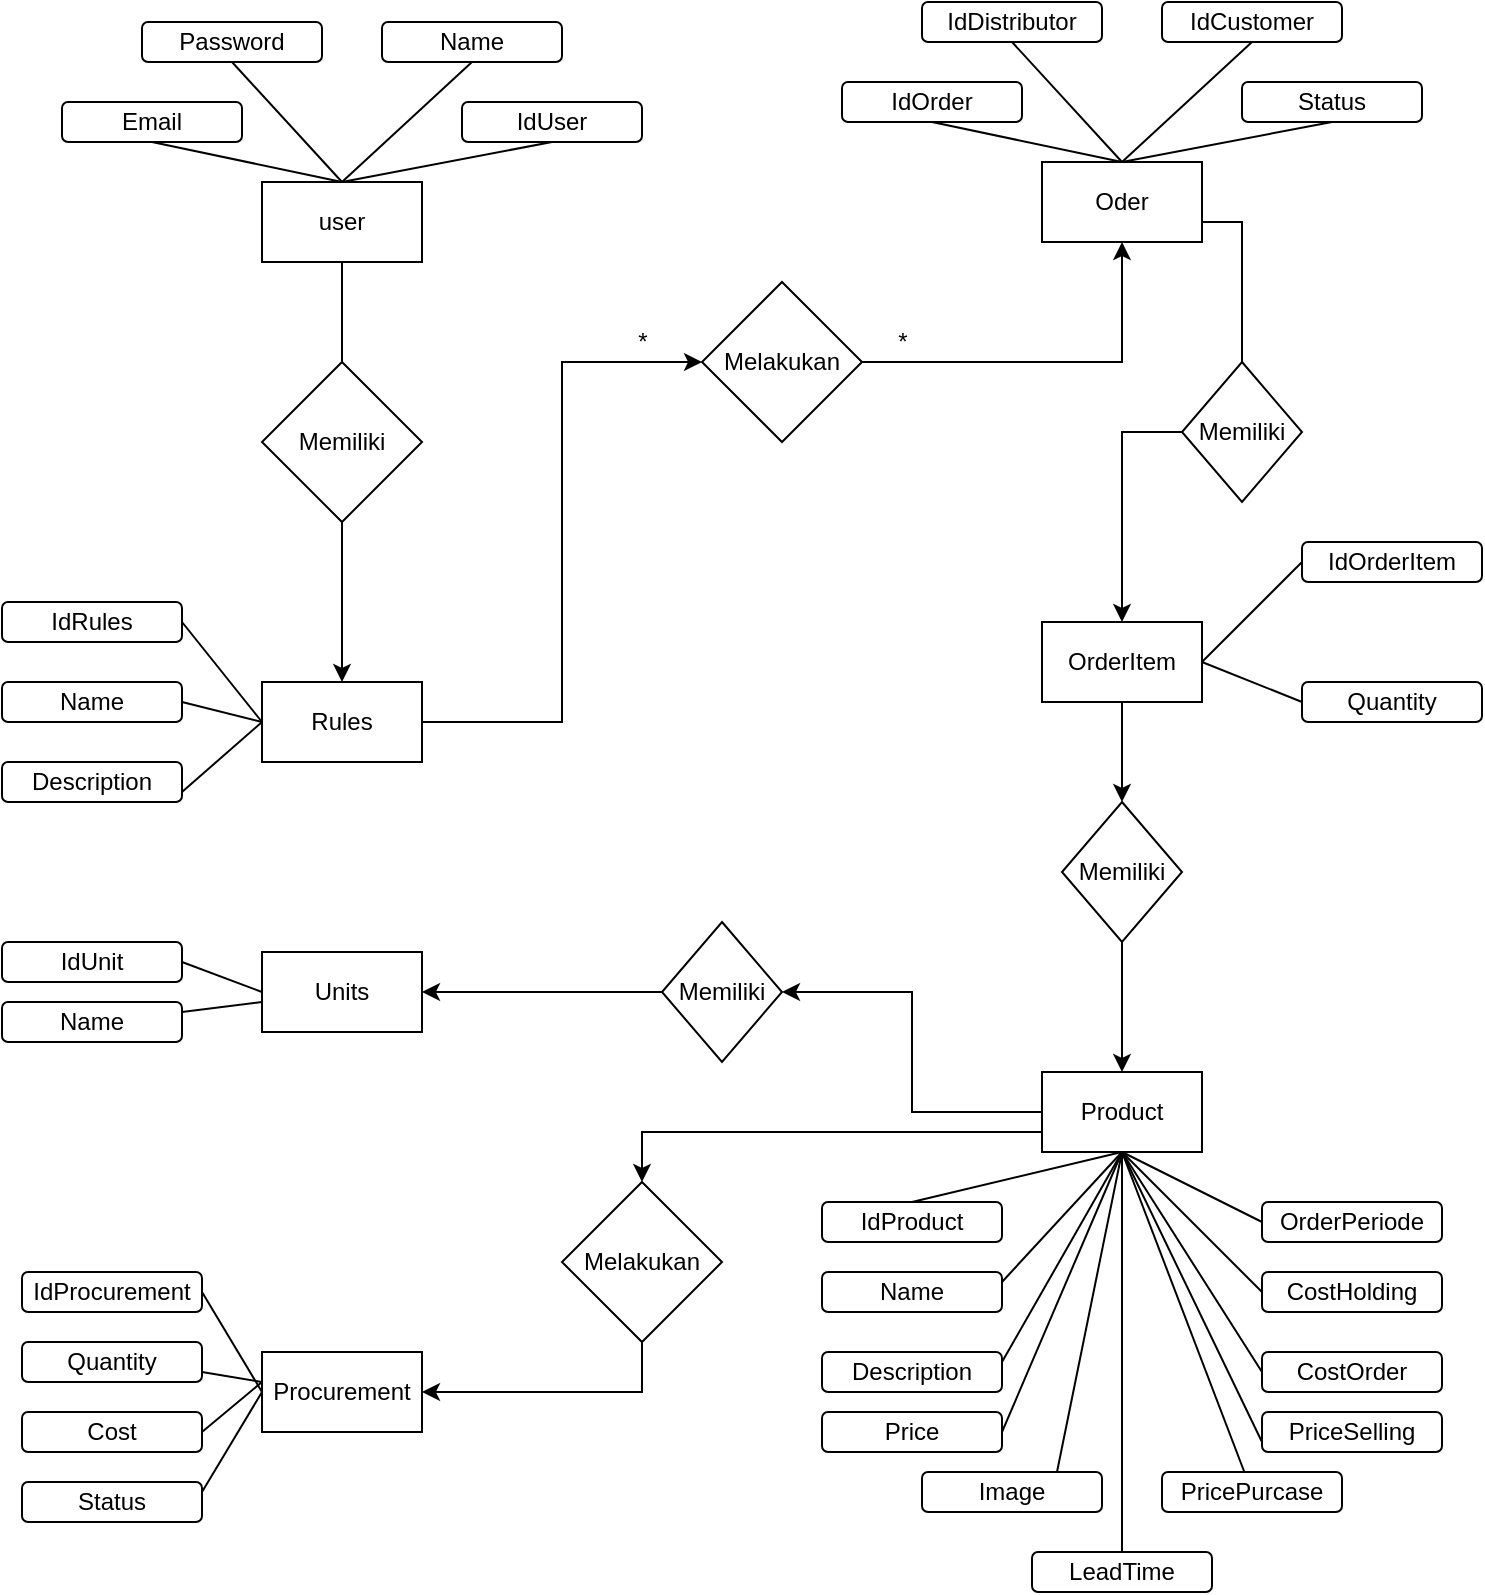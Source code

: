 <mxfile version="13.7.7" type="github" pages="2"><diagram id="C5RBs43oDa-KdzZeNtuy" name="Page-1"><mxGraphModel dx="907" dy="536" grid="1" gridSize="10" guides="1" tooltips="1" connect="1" arrows="1" fold="1" page="1" pageScale="1" pageWidth="827" pageHeight="1169" math="0" shadow="0"><root><mxCell id="WIyWlLk6GJQsqaUBKTNV-0"/><mxCell id="WIyWlLk6GJQsqaUBKTNV-1" parent="WIyWlLk6GJQsqaUBKTNV-0"/><mxCell id="9dORuGkH7Z6RndJuMhMv-17" style="edgeStyle=orthogonalEdgeStyle;rounded=0;orthogonalLoop=1;jettySize=auto;html=1;exitX=0.5;exitY=1;exitDx=0;exitDy=0;" edge="1" parent="WIyWlLk6GJQsqaUBKTNV-1" source="j2rUw4tnWbjoM54FAwB5-1" target="9dORuGkH7Z6RndJuMhMv-0"><mxGeometry relative="1" as="geometry"/></mxCell><mxCell id="j2rUw4tnWbjoM54FAwB5-1" value="&lt;div&gt;user&lt;/div&gt;" style="rounded=0;whiteSpace=wrap;html=1;" vertex="1" parent="WIyWlLk6GJQsqaUBKTNV-1"><mxGeometry x="140" y="140" width="80" height="40" as="geometry"/></mxCell><mxCell id="j2rUw4tnWbjoM54FAwB5-2" value="Email" style="rounded=1;whiteSpace=wrap;html=1;" vertex="1" parent="WIyWlLk6GJQsqaUBKTNV-1"><mxGeometry x="40" y="100" width="90" height="20" as="geometry"/></mxCell><mxCell id="j2rUw4tnWbjoM54FAwB5-4" value="IdUser" style="rounded=1;whiteSpace=wrap;html=1;" vertex="1" parent="WIyWlLk6GJQsqaUBKTNV-1"><mxGeometry x="240" y="100" width="90" height="20" as="geometry"/></mxCell><mxCell id="j2rUw4tnWbjoM54FAwB5-5" value="Name" style="rounded=1;whiteSpace=wrap;html=1;" vertex="1" parent="WIyWlLk6GJQsqaUBKTNV-1"><mxGeometry x="200" y="60" width="90" height="20" as="geometry"/></mxCell><mxCell id="j2rUw4tnWbjoM54FAwB5-6" value="Password" style="rounded=1;whiteSpace=wrap;html=1;" vertex="1" parent="WIyWlLk6GJQsqaUBKTNV-1"><mxGeometry x="80" y="60" width="90" height="20" as="geometry"/></mxCell><mxCell id="j2rUw4tnWbjoM54FAwB5-8" value="" style="endArrow=none;html=1;entryX=0.5;entryY=0;entryDx=0;entryDy=0;exitX=0.5;exitY=1;exitDx=0;exitDy=0;" edge="1" parent="WIyWlLk6GJQsqaUBKTNV-1" source="j2rUw4tnWbjoM54FAwB5-2" target="j2rUw4tnWbjoM54FAwB5-1"><mxGeometry width="50" height="50" relative="1" as="geometry"><mxPoint x="310" y="230" as="sourcePoint"/><mxPoint x="360" y="180" as="targetPoint"/></mxGeometry></mxCell><mxCell id="j2rUw4tnWbjoM54FAwB5-9" value="" style="endArrow=none;html=1;exitX=0.5;exitY=0;exitDx=0;exitDy=0;entryX=0.5;entryY=1;entryDx=0;entryDy=0;" edge="1" parent="WIyWlLk6GJQsqaUBKTNV-1" source="j2rUw4tnWbjoM54FAwB5-1" target="j2rUw4tnWbjoM54FAwB5-5"><mxGeometry width="50" height="50" relative="1" as="geometry"><mxPoint x="310" y="230" as="sourcePoint"/><mxPoint x="360" y="180" as="targetPoint"/></mxGeometry></mxCell><mxCell id="j2rUw4tnWbjoM54FAwB5-10" value="" style="endArrow=none;html=1;entryX=0.5;entryY=0;entryDx=0;entryDy=0;exitX=0.5;exitY=1;exitDx=0;exitDy=0;" edge="1" parent="WIyWlLk6GJQsqaUBKTNV-1" source="j2rUw4tnWbjoM54FAwB5-6" target="j2rUw4tnWbjoM54FAwB5-1"><mxGeometry width="50" height="50" relative="1" as="geometry"><mxPoint x="310" y="230" as="sourcePoint"/><mxPoint x="270" y="160" as="targetPoint"/></mxGeometry></mxCell><mxCell id="j2rUw4tnWbjoM54FAwB5-11" value="" style="endArrow=none;html=1;exitX=0.5;exitY=0;exitDx=0;exitDy=0;entryX=0.5;entryY=1;entryDx=0;entryDy=0;" edge="1" parent="WIyWlLk6GJQsqaUBKTNV-1" source="j2rUw4tnWbjoM54FAwB5-1" target="j2rUw4tnWbjoM54FAwB5-4"><mxGeometry width="50" height="50" relative="1" as="geometry"><mxPoint x="310" y="230" as="sourcePoint"/><mxPoint x="360" y="180" as="targetPoint"/></mxGeometry></mxCell><mxCell id="9dORuGkH7Z6RndJuMhMv-26" style="edgeStyle=orthogonalEdgeStyle;rounded=0;orthogonalLoop=1;jettySize=auto;html=1;exitX=1;exitY=0.75;exitDx=0;exitDy=0;entryX=0.5;entryY=0;entryDx=0;entryDy=0;" edge="1" parent="WIyWlLk6GJQsqaUBKTNV-1" source="j2rUw4tnWbjoM54FAwB5-12" target="9dORuGkH7Z6RndJuMhMv-19"><mxGeometry relative="1" as="geometry"/></mxCell><mxCell id="j2rUw4tnWbjoM54FAwB5-12" value="Oder" style="rounded=0;whiteSpace=wrap;html=1;" vertex="1" parent="WIyWlLk6GJQsqaUBKTNV-1"><mxGeometry x="530" y="130" width="80" height="40" as="geometry"/></mxCell><mxCell id="j2rUw4tnWbjoM54FAwB5-13" value="IdOrder" style="rounded=1;whiteSpace=wrap;html=1;" vertex="1" parent="WIyWlLk6GJQsqaUBKTNV-1"><mxGeometry x="430" y="90" width="90" height="20" as="geometry"/></mxCell><mxCell id="j2rUw4tnWbjoM54FAwB5-14" value="Status" style="rounded=1;whiteSpace=wrap;html=1;" vertex="1" parent="WIyWlLk6GJQsqaUBKTNV-1"><mxGeometry x="630" y="90" width="90" height="20" as="geometry"/></mxCell><mxCell id="j2rUw4tnWbjoM54FAwB5-15" value="IdCustomer" style="rounded=1;whiteSpace=wrap;html=1;" vertex="1" parent="WIyWlLk6GJQsqaUBKTNV-1"><mxGeometry x="590" y="50" width="90" height="20" as="geometry"/></mxCell><mxCell id="j2rUw4tnWbjoM54FAwB5-16" value="IdDistributor" style="rounded=1;whiteSpace=wrap;html=1;" vertex="1" parent="WIyWlLk6GJQsqaUBKTNV-1"><mxGeometry x="470" y="50" width="90" height="20" as="geometry"/></mxCell><mxCell id="j2rUw4tnWbjoM54FAwB5-17" value="" style="endArrow=none;html=1;entryX=0.5;entryY=0;entryDx=0;entryDy=0;exitX=0.5;exitY=1;exitDx=0;exitDy=0;" edge="1" parent="WIyWlLk6GJQsqaUBKTNV-1" source="j2rUw4tnWbjoM54FAwB5-13" target="j2rUw4tnWbjoM54FAwB5-12"><mxGeometry width="50" height="50" relative="1" as="geometry"><mxPoint x="700" y="220" as="sourcePoint"/><mxPoint x="750" y="170" as="targetPoint"/></mxGeometry></mxCell><mxCell id="j2rUw4tnWbjoM54FAwB5-18" value="" style="endArrow=none;html=1;exitX=0.5;exitY=0;exitDx=0;exitDy=0;entryX=0.5;entryY=1;entryDx=0;entryDy=0;" edge="1" parent="WIyWlLk6GJQsqaUBKTNV-1" source="j2rUw4tnWbjoM54FAwB5-12" target="j2rUw4tnWbjoM54FAwB5-15"><mxGeometry width="50" height="50" relative="1" as="geometry"><mxPoint x="700" y="220" as="sourcePoint"/><mxPoint x="750" y="170" as="targetPoint"/></mxGeometry></mxCell><mxCell id="j2rUw4tnWbjoM54FAwB5-19" value="" style="endArrow=none;html=1;entryX=0.5;entryY=0;entryDx=0;entryDy=0;exitX=0.5;exitY=1;exitDx=0;exitDy=0;" edge="1" parent="WIyWlLk6GJQsqaUBKTNV-1" source="j2rUw4tnWbjoM54FAwB5-16" target="j2rUw4tnWbjoM54FAwB5-12"><mxGeometry width="50" height="50" relative="1" as="geometry"><mxPoint x="700" y="220" as="sourcePoint"/><mxPoint x="660" y="150" as="targetPoint"/></mxGeometry></mxCell><mxCell id="j2rUw4tnWbjoM54FAwB5-20" value="" style="endArrow=none;html=1;exitX=0.5;exitY=0;exitDx=0;exitDy=0;entryX=0.5;entryY=1;entryDx=0;entryDy=0;" edge="1" parent="WIyWlLk6GJQsqaUBKTNV-1" source="j2rUw4tnWbjoM54FAwB5-12" target="j2rUw4tnWbjoM54FAwB5-14"><mxGeometry width="50" height="50" relative="1" as="geometry"><mxPoint x="700" y="220" as="sourcePoint"/><mxPoint x="750" y="170" as="targetPoint"/></mxGeometry></mxCell><mxCell id="j2rUw4tnWbjoM54FAwB5-23" style="edgeStyle=orthogonalEdgeStyle;rounded=0;orthogonalLoop=1;jettySize=auto;html=1;exitX=1;exitY=0.5;exitDx=0;exitDy=0;entryX=0.5;entryY=1;entryDx=0;entryDy=0;" edge="1" parent="WIyWlLk6GJQsqaUBKTNV-1" source="j2rUw4tnWbjoM54FAwB5-21" target="j2rUw4tnWbjoM54FAwB5-12"><mxGeometry relative="1" as="geometry"/></mxCell><mxCell id="j2rUw4tnWbjoM54FAwB5-21" value="Melakukan" style="rhombus;whiteSpace=wrap;html=1;" vertex="1" parent="WIyWlLk6GJQsqaUBKTNV-1"><mxGeometry x="360" y="190" width="80" height="80" as="geometry"/></mxCell><mxCell id="j2rUw4tnWbjoM54FAwB5-24" value="*" style="text;html=1;align=center;verticalAlign=middle;resizable=0;points=[];autosize=1;" vertex="1" parent="WIyWlLk6GJQsqaUBKTNV-1"><mxGeometry x="320" y="210" width="20" height="20" as="geometry"/></mxCell><mxCell id="j2rUw4tnWbjoM54FAwB5-25" value="*" style="text;html=1;align=center;verticalAlign=middle;resizable=0;points=[];autosize=1;" vertex="1" parent="WIyWlLk6GJQsqaUBKTNV-1"><mxGeometry x="450" y="210" width="20" height="20" as="geometry"/></mxCell><mxCell id="9dORuGkH7Z6RndJuMhMv-16" style="edgeStyle=orthogonalEdgeStyle;rounded=0;orthogonalLoop=1;jettySize=auto;html=1;exitX=1;exitY=0.5;exitDx=0;exitDy=0;entryX=0;entryY=0.5;entryDx=0;entryDy=0;" edge="1" parent="WIyWlLk6GJQsqaUBKTNV-1" source="9dORuGkH7Z6RndJuMhMv-0" target="j2rUw4tnWbjoM54FAwB5-21"><mxGeometry relative="1" as="geometry"/></mxCell><mxCell id="9dORuGkH7Z6RndJuMhMv-0" value="Rules" style="rounded=0;whiteSpace=wrap;html=1;" vertex="1" parent="WIyWlLk6GJQsqaUBKTNV-1"><mxGeometry x="140" y="390" width="80" height="40" as="geometry"/></mxCell><mxCell id="9dORuGkH7Z6RndJuMhMv-2" value="IdRules" style="rounded=1;whiteSpace=wrap;html=1;" vertex="1" parent="WIyWlLk6GJQsqaUBKTNV-1"><mxGeometry x="10" y="350" width="90" height="20" as="geometry"/></mxCell><mxCell id="9dORuGkH7Z6RndJuMhMv-3" value="Name" style="rounded=1;whiteSpace=wrap;html=1;" vertex="1" parent="WIyWlLk6GJQsqaUBKTNV-1"><mxGeometry x="10" y="390" width="90" height="20" as="geometry"/></mxCell><mxCell id="9dORuGkH7Z6RndJuMhMv-4" value="Description" style="rounded=1;whiteSpace=wrap;html=1;" vertex="1" parent="WIyWlLk6GJQsqaUBKTNV-1"><mxGeometry x="10" y="430" width="90" height="20" as="geometry"/></mxCell><mxCell id="9dORuGkH7Z6RndJuMhMv-6" value="" style="endArrow=none;html=1;entryX=1;entryY=0.5;entryDx=0;entryDy=0;" edge="1" parent="WIyWlLk6GJQsqaUBKTNV-1" target="9dORuGkH7Z6RndJuMhMv-3"><mxGeometry width="50" height="50" relative="1" as="geometry"><mxPoint x="140" y="410" as="sourcePoint"/><mxPoint x="350" y="450" as="targetPoint"/></mxGeometry></mxCell><mxCell id="9dORuGkH7Z6RndJuMhMv-8" value="" style="endArrow=none;html=1;entryX=1;entryY=0.5;entryDx=0;entryDy=0;exitX=0;exitY=0.5;exitDx=0;exitDy=0;" edge="1" parent="WIyWlLk6GJQsqaUBKTNV-1" source="9dORuGkH7Z6RndJuMhMv-0" target="9dORuGkH7Z6RndJuMhMv-2"><mxGeometry width="50" height="50" relative="1" as="geometry"><mxPoint x="130" y="430" as="sourcePoint"/><mxPoint x="350" y="450" as="targetPoint"/></mxGeometry></mxCell><mxCell id="9dORuGkH7Z6RndJuMhMv-13" value="" style="endArrow=none;html=1;entryX=1;entryY=0.75;entryDx=0;entryDy=0;exitX=0;exitY=0.5;exitDx=0;exitDy=0;" edge="1" parent="WIyWlLk6GJQsqaUBKTNV-1" source="9dORuGkH7Z6RndJuMhMv-0" target="9dORuGkH7Z6RndJuMhMv-4"><mxGeometry width="50" height="50" relative="1" as="geometry"><mxPoint x="380" y="300" as="sourcePoint"/><mxPoint x="430" y="250" as="targetPoint"/></mxGeometry></mxCell><mxCell id="9dORuGkH7Z6RndJuMhMv-40" style="edgeStyle=orthogonalEdgeStyle;rounded=0;orthogonalLoop=1;jettySize=auto;html=1;exitX=0.5;exitY=1;exitDx=0;exitDy=0;entryX=0.5;entryY=0;entryDx=0;entryDy=0;" edge="1" parent="WIyWlLk6GJQsqaUBKTNV-1" source="9dORuGkH7Z6RndJuMhMv-60" target="9dORuGkH7Z6RndJuMhMv-27"><mxGeometry relative="1" as="geometry"/></mxCell><mxCell id="9dORuGkH7Z6RndJuMhMv-19" value="OrderItem" style="rounded=0;whiteSpace=wrap;html=1;" vertex="1" parent="WIyWlLk6GJQsqaUBKTNV-1"><mxGeometry x="530" y="360" width="80" height="40" as="geometry"/></mxCell><mxCell id="9dORuGkH7Z6RndJuMhMv-20" value="IdOrderItem" style="rounded=1;whiteSpace=wrap;html=1;" vertex="1" parent="WIyWlLk6GJQsqaUBKTNV-1"><mxGeometry x="660" y="320" width="90" height="20" as="geometry"/></mxCell><mxCell id="9dORuGkH7Z6RndJuMhMv-21" value="Quantity" style="rounded=1;whiteSpace=wrap;html=1;" vertex="1" parent="WIyWlLk6GJQsqaUBKTNV-1"><mxGeometry x="660" y="390" width="90" height="20" as="geometry"/></mxCell><mxCell id="9dORuGkH7Z6RndJuMhMv-23" value="" style="endArrow=none;html=1;entryX=0;entryY=0.5;entryDx=0;entryDy=0;" edge="1" parent="WIyWlLk6GJQsqaUBKTNV-1" target="9dORuGkH7Z6RndJuMhMv-21"><mxGeometry width="50" height="50" relative="1" as="geometry"><mxPoint x="610" y="380" as="sourcePoint"/><mxPoint x="660" y="380" as="targetPoint"/></mxGeometry></mxCell><mxCell id="9dORuGkH7Z6RndJuMhMv-24" value="" style="endArrow=none;html=1;entryX=0;entryY=0.5;entryDx=0;entryDy=0;" edge="1" parent="WIyWlLk6GJQsqaUBKTNV-1" target="9dORuGkH7Z6RndJuMhMv-20"><mxGeometry width="50" height="50" relative="1" as="geometry"><mxPoint x="610" y="380" as="sourcePoint"/><mxPoint x="740" y="420" as="targetPoint"/></mxGeometry></mxCell><mxCell id="9dORuGkH7Z6RndJuMhMv-64" style="edgeStyle=orthogonalEdgeStyle;rounded=0;orthogonalLoop=1;jettySize=auto;html=1;exitX=0;exitY=0.5;exitDx=0;exitDy=0;entryX=1;entryY=0.5;entryDx=0;entryDy=0;" edge="1" parent="WIyWlLk6GJQsqaUBKTNV-1" source="9dORuGkH7Z6RndJuMhMv-27" target="9dORuGkH7Z6RndJuMhMv-63"><mxGeometry relative="1" as="geometry"/></mxCell><mxCell id="9dORuGkH7Z6RndJuMhMv-27" value="Product" style="rounded=0;whiteSpace=wrap;html=1;" vertex="1" parent="WIyWlLk6GJQsqaUBKTNV-1"><mxGeometry x="530" y="585" width="80" height="40" as="geometry"/></mxCell><mxCell id="9dORuGkH7Z6RndJuMhMv-28" value="IdProduct" style="rounded=1;whiteSpace=wrap;html=1;" vertex="1" parent="WIyWlLk6GJQsqaUBKTNV-1"><mxGeometry x="420" y="650" width="90" height="20" as="geometry"/></mxCell><mxCell id="9dORuGkH7Z6RndJuMhMv-29" value="" style="endArrow=none;html=1;exitX=0.5;exitY=0;exitDx=0;exitDy=0;entryX=0.5;entryY=1;entryDx=0;entryDy=0;" edge="1" parent="WIyWlLk6GJQsqaUBKTNV-1" source="9dORuGkH7Z6RndJuMhMv-28" target="9dORuGkH7Z6RndJuMhMv-27"><mxGeometry width="50" height="50" relative="1" as="geometry"><mxPoint x="370" y="585" as="sourcePoint"/><mxPoint x="420" y="535" as="targetPoint"/></mxGeometry></mxCell><mxCell id="9dORuGkH7Z6RndJuMhMv-31" value="Name" style="rounded=1;whiteSpace=wrap;html=1;" vertex="1" parent="WIyWlLk6GJQsqaUBKTNV-1"><mxGeometry x="420" y="685" width="90" height="20" as="geometry"/></mxCell><mxCell id="9dORuGkH7Z6RndJuMhMv-32" value="" style="endArrow=none;html=1;exitX=1;exitY=0.25;exitDx=0;exitDy=0;" edge="1" parent="WIyWlLk6GJQsqaUBKTNV-1" source="9dORuGkH7Z6RndJuMhMv-31"><mxGeometry width="50" height="50" relative="1" as="geometry"><mxPoint x="370" y="585" as="sourcePoint"/><mxPoint x="570" y="625" as="targetPoint"/></mxGeometry></mxCell><mxCell id="9dORuGkH7Z6RndJuMhMv-33" value="Description" style="rounded=1;whiteSpace=wrap;html=1;" vertex="1" parent="WIyWlLk6GJQsqaUBKTNV-1"><mxGeometry x="420" y="725" width="90" height="20" as="geometry"/></mxCell><mxCell id="9dORuGkH7Z6RndJuMhMv-34" value="" style="endArrow=none;html=1;exitX=1;exitY=0.25;exitDx=0;exitDy=0;entryX=0.5;entryY=1;entryDx=0;entryDy=0;" edge="1" parent="WIyWlLk6GJQsqaUBKTNV-1" source="9dORuGkH7Z6RndJuMhMv-33" target="9dORuGkH7Z6RndJuMhMv-27"><mxGeometry width="50" height="50" relative="1" as="geometry"><mxPoint x="370" y="585" as="sourcePoint"/><mxPoint x="420" y="535" as="targetPoint"/></mxGeometry></mxCell><mxCell id="9dORuGkH7Z6RndJuMhMv-35" value="" style="endArrow=none;html=1;entryX=0.75;entryY=0;entryDx=0;entryDy=0;" edge="1" parent="WIyWlLk6GJQsqaUBKTNV-1" target="9dORuGkH7Z6RndJuMhMv-38"><mxGeometry width="50" height="50" relative="1" as="geometry"><mxPoint x="570" y="625" as="sourcePoint"/><mxPoint x="740" y="625" as="targetPoint"/></mxGeometry></mxCell><mxCell id="9dORuGkH7Z6RndJuMhMv-36" value="Price" style="rounded=1;whiteSpace=wrap;html=1;" vertex="1" parent="WIyWlLk6GJQsqaUBKTNV-1"><mxGeometry x="420" y="755" width="90" height="20" as="geometry"/></mxCell><mxCell id="9dORuGkH7Z6RndJuMhMv-37" value="" style="endArrow=none;html=1;exitX=1;exitY=0.5;exitDx=0;exitDy=0;entryX=0.5;entryY=1;entryDx=0;entryDy=0;" edge="1" parent="WIyWlLk6GJQsqaUBKTNV-1" source="9dORuGkH7Z6RndJuMhMv-36" target="9dORuGkH7Z6RndJuMhMv-27"><mxGeometry width="50" height="50" relative="1" as="geometry"><mxPoint x="540" y="585" as="sourcePoint"/><mxPoint x="740" y="625" as="targetPoint"/></mxGeometry></mxCell><mxCell id="9dORuGkH7Z6RndJuMhMv-38" value="Image" style="rounded=1;whiteSpace=wrap;html=1;" vertex="1" parent="WIyWlLk6GJQsqaUBKTNV-1"><mxGeometry x="470" y="785" width="90" height="20" as="geometry"/></mxCell><mxCell id="9dORuGkH7Z6RndJuMhMv-42" value="PriceSelling" style="rounded=1;whiteSpace=wrap;html=1;" vertex="1" parent="WIyWlLk6GJQsqaUBKTNV-1"><mxGeometry x="640" y="755" width="90" height="20" as="geometry"/></mxCell><mxCell id="9dORuGkH7Z6RndJuMhMv-43" value="CostOrder" style="rounded=1;whiteSpace=wrap;html=1;" vertex="1" parent="WIyWlLk6GJQsqaUBKTNV-1"><mxGeometry x="640" y="725" width="90" height="20" as="geometry"/></mxCell><mxCell id="9dORuGkH7Z6RndJuMhMv-44" value="CostHolding" style="rounded=1;whiteSpace=wrap;html=1;" vertex="1" parent="WIyWlLk6GJQsqaUBKTNV-1"><mxGeometry x="640" y="685" width="90" height="20" as="geometry"/></mxCell><mxCell id="9dORuGkH7Z6RndJuMhMv-45" value="OrderPeriode" style="rounded=1;whiteSpace=wrap;html=1;" vertex="1" parent="WIyWlLk6GJQsqaUBKTNV-1"><mxGeometry x="640" y="650" width="90" height="20" as="geometry"/></mxCell><mxCell id="9dORuGkH7Z6RndJuMhMv-46" value="PricePurcase" style="rounded=1;whiteSpace=wrap;html=1;" vertex="1" parent="WIyWlLk6GJQsqaUBKTNV-1"><mxGeometry x="590" y="785" width="90" height="20" as="geometry"/></mxCell><mxCell id="9dORuGkH7Z6RndJuMhMv-47" value="LeadTime" style="rounded=1;whiteSpace=wrap;html=1;" vertex="1" parent="WIyWlLk6GJQsqaUBKTNV-1"><mxGeometry x="525" y="825" width="90" height="20" as="geometry"/></mxCell><mxCell id="9dORuGkH7Z6RndJuMhMv-48" value="" style="endArrow=none;html=1;exitX=0.5;exitY=0;exitDx=0;exitDy=0;" edge="1" parent="WIyWlLk6GJQsqaUBKTNV-1" source="9dORuGkH7Z6RndJuMhMv-47"><mxGeometry width="50" height="50" relative="1" as="geometry"><mxPoint x="250" y="805" as="sourcePoint"/><mxPoint x="570" y="625" as="targetPoint"/></mxGeometry></mxCell><mxCell id="9dORuGkH7Z6RndJuMhMv-49" value="" style="endArrow=none;html=1;" edge="1" parent="WIyWlLk6GJQsqaUBKTNV-1"><mxGeometry width="50" height="50" relative="1" as="geometry"><mxPoint x="640" y="770" as="sourcePoint"/><mxPoint x="570" y="625" as="targetPoint"/></mxGeometry></mxCell><mxCell id="9dORuGkH7Z6RndJuMhMv-50" value="" style="endArrow=none;html=1;entryX=0.5;entryY=1;entryDx=0;entryDy=0;exitX=0;exitY=0.5;exitDx=0;exitDy=0;" edge="1" parent="WIyWlLk6GJQsqaUBKTNV-1" source="9dORuGkH7Z6RndJuMhMv-43" target="9dORuGkH7Z6RndJuMhMv-27"><mxGeometry width="50" height="50" relative="1" as="geometry"><mxPoint x="260" y="815" as="sourcePoint"/><mxPoint x="220" y="695" as="targetPoint"/><Array as="points"/></mxGeometry></mxCell><mxCell id="9dORuGkH7Z6RndJuMhMv-51" value="" style="endArrow=none;html=1;exitX=0;exitY=0.5;exitDx=0;exitDy=0;" edge="1" parent="WIyWlLk6GJQsqaUBKTNV-1" source="9dORuGkH7Z6RndJuMhMv-45"><mxGeometry width="50" height="50" relative="1" as="geometry"><mxPoint x="260" y="815" as="sourcePoint"/><mxPoint x="570" y="625" as="targetPoint"/></mxGeometry></mxCell><mxCell id="9dORuGkH7Z6RndJuMhMv-52" value="" style="endArrow=none;html=1;exitX=0;exitY=0.5;exitDx=0;exitDy=0;" edge="1" parent="WIyWlLk6GJQsqaUBKTNV-1" source="9dORuGkH7Z6RndJuMhMv-44"><mxGeometry width="50" height="50" relative="1" as="geometry"><mxPoint x="270" y="825" as="sourcePoint"/><mxPoint x="570" y="625" as="targetPoint"/></mxGeometry></mxCell><mxCell id="9dORuGkH7Z6RndJuMhMv-53" value="" style="endArrow=none;html=1;" edge="1" parent="WIyWlLk6GJQsqaUBKTNV-1" source="9dORuGkH7Z6RndJuMhMv-46"><mxGeometry width="50" height="50" relative="1" as="geometry"><mxPoint x="480" y="655" as="sourcePoint"/><mxPoint x="570" y="625" as="targetPoint"/></mxGeometry></mxCell><mxCell id="9dORuGkH7Z6RndJuMhMv-54" value="Units" style="rounded=0;whiteSpace=wrap;html=1;" vertex="1" parent="WIyWlLk6GJQsqaUBKTNV-1"><mxGeometry x="140" y="525" width="80" height="40" as="geometry"/></mxCell><mxCell id="9dORuGkH7Z6RndJuMhMv-55" value="IdUnit" style="rounded=1;whiteSpace=wrap;html=1;" vertex="1" parent="WIyWlLk6GJQsqaUBKTNV-1"><mxGeometry x="10" y="520" width="90" height="20" as="geometry"/></mxCell><mxCell id="9dORuGkH7Z6RndJuMhMv-56" value="Name" style="rounded=1;whiteSpace=wrap;html=1;" vertex="1" parent="WIyWlLk6GJQsqaUBKTNV-1"><mxGeometry x="10" y="550" width="90" height="20" as="geometry"/></mxCell><mxCell id="9dORuGkH7Z6RndJuMhMv-57" value="" style="endArrow=none;html=1;exitX=1;exitY=0.5;exitDx=0;exitDy=0;entryX=0;entryY=0.5;entryDx=0;entryDy=0;" edge="1" parent="WIyWlLk6GJQsqaUBKTNV-1" source="9dORuGkH7Z6RndJuMhMv-55" target="9dORuGkH7Z6RndJuMhMv-54"><mxGeometry width="50" height="50" relative="1" as="geometry"><mxPoint x="260" y="570" as="sourcePoint"/><mxPoint x="130" y="540" as="targetPoint"/></mxGeometry></mxCell><mxCell id="9dORuGkH7Z6RndJuMhMv-58" value="" style="endArrow=none;html=1;exitX=1;exitY=0.25;exitDx=0;exitDy=0;" edge="1" parent="WIyWlLk6GJQsqaUBKTNV-1" source="9dORuGkH7Z6RndJuMhMv-56"><mxGeometry width="50" height="50" relative="1" as="geometry"><mxPoint x="110" y="540" as="sourcePoint"/><mxPoint x="140" y="550" as="targetPoint"/></mxGeometry></mxCell><mxCell id="9dORuGkH7Z6RndJuMhMv-59" value="Memiliki" style="rhombus;whiteSpace=wrap;html=1;" vertex="1" parent="WIyWlLk6GJQsqaUBKTNV-1"><mxGeometry x="140" y="230" width="80" height="80" as="geometry"/></mxCell><mxCell id="9dORuGkH7Z6RndJuMhMv-60" value="Memiliki" style="rhombus;whiteSpace=wrap;html=1;" vertex="1" parent="WIyWlLk6GJQsqaUBKTNV-1"><mxGeometry x="540" y="450" width="60" height="70" as="geometry"/></mxCell><mxCell id="9dORuGkH7Z6RndJuMhMv-61" style="edgeStyle=orthogonalEdgeStyle;rounded=0;orthogonalLoop=1;jettySize=auto;html=1;exitX=0.5;exitY=1;exitDx=0;exitDy=0;entryX=0.5;entryY=0;entryDx=0;entryDy=0;" edge="1" parent="WIyWlLk6GJQsqaUBKTNV-1" source="9dORuGkH7Z6RndJuMhMv-19" target="9dORuGkH7Z6RndJuMhMv-60"><mxGeometry relative="1" as="geometry"><mxPoint x="570" y="400" as="sourcePoint"/><mxPoint x="570" y="585" as="targetPoint"/></mxGeometry></mxCell><mxCell id="9dORuGkH7Z6RndJuMhMv-62" value="Memiliki" style="rhombus;whiteSpace=wrap;html=1;" vertex="1" parent="WIyWlLk6GJQsqaUBKTNV-1"><mxGeometry x="600" y="230" width="60" height="70" as="geometry"/></mxCell><mxCell id="9dORuGkH7Z6RndJuMhMv-65" style="edgeStyle=orthogonalEdgeStyle;rounded=0;orthogonalLoop=1;jettySize=auto;html=1;exitX=0;exitY=0.5;exitDx=0;exitDy=0;entryX=1;entryY=0.5;entryDx=0;entryDy=0;" edge="1" parent="WIyWlLk6GJQsqaUBKTNV-1" source="9dORuGkH7Z6RndJuMhMv-63" target="9dORuGkH7Z6RndJuMhMv-54"><mxGeometry relative="1" as="geometry"/></mxCell><mxCell id="9dORuGkH7Z6RndJuMhMv-63" value="Memiliki" style="rhombus;whiteSpace=wrap;html=1;" vertex="1" parent="WIyWlLk6GJQsqaUBKTNV-1"><mxGeometry x="340" y="510" width="60" height="70" as="geometry"/></mxCell><mxCell id="9dORuGkH7Z6RndJuMhMv-66" value="Procurement" style="rounded=0;whiteSpace=wrap;html=1;" vertex="1" parent="WIyWlLk6GJQsqaUBKTNV-1"><mxGeometry x="140" y="725" width="80" height="40" as="geometry"/></mxCell><mxCell id="9dORuGkH7Z6RndJuMhMv-67" value="IdProcurement" style="rounded=1;whiteSpace=wrap;html=1;" vertex="1" parent="WIyWlLk6GJQsqaUBKTNV-1"><mxGeometry x="20" y="685" width="90" height="20" as="geometry"/></mxCell><mxCell id="9dORuGkH7Z6RndJuMhMv-68" value="Quantity" style="rounded=1;whiteSpace=wrap;html=1;" vertex="1" parent="WIyWlLk6GJQsqaUBKTNV-1"><mxGeometry x="20" y="720" width="90" height="20" as="geometry"/></mxCell><mxCell id="9dORuGkH7Z6RndJuMhMv-69" value="Cost" style="rounded=1;whiteSpace=wrap;html=1;" vertex="1" parent="WIyWlLk6GJQsqaUBKTNV-1"><mxGeometry x="20" y="755" width="90" height="20" as="geometry"/></mxCell><mxCell id="9dORuGkH7Z6RndJuMhMv-71" value="Status" style="rounded=1;whiteSpace=wrap;html=1;" vertex="1" parent="WIyWlLk6GJQsqaUBKTNV-1"><mxGeometry x="20" y="790" width="90" height="20" as="geometry"/></mxCell><mxCell id="9dORuGkH7Z6RndJuMhMv-72" value="" style="endArrow=none;html=1;exitX=1;exitY=0.5;exitDx=0;exitDy=0;entryX=0;entryY=0.5;entryDx=0;entryDy=0;" edge="1" parent="WIyWlLk6GJQsqaUBKTNV-1" source="9dORuGkH7Z6RndJuMhMv-67" target="9dORuGkH7Z6RndJuMhMv-66"><mxGeometry width="50" height="50" relative="1" as="geometry"><mxPoint x="340" y="690" as="sourcePoint"/><mxPoint x="390" y="640" as="targetPoint"/></mxGeometry></mxCell><mxCell id="9dORuGkH7Z6RndJuMhMv-73" value="" style="endArrow=none;html=1;exitX=0;exitY=0.5;exitDx=0;exitDy=0;entryX=1;entryY=0.25;entryDx=0;entryDy=0;" edge="1" parent="WIyWlLk6GJQsqaUBKTNV-1" source="9dORuGkH7Z6RndJuMhMv-66" target="9dORuGkH7Z6RndJuMhMv-71"><mxGeometry width="50" height="50" relative="1" as="geometry"><mxPoint x="120" y="705" as="sourcePoint"/><mxPoint x="150" y="755" as="targetPoint"/></mxGeometry></mxCell><mxCell id="9dORuGkH7Z6RndJuMhMv-74" value="" style="endArrow=none;html=1;entryX=1;entryY=0.5;entryDx=0;entryDy=0;" edge="1" parent="WIyWlLk6GJQsqaUBKTNV-1" target="9dORuGkH7Z6RndJuMhMv-69"><mxGeometry width="50" height="50" relative="1" as="geometry"><mxPoint x="140" y="740" as="sourcePoint"/><mxPoint x="120" y="805" as="targetPoint"/></mxGeometry></mxCell><mxCell id="9dORuGkH7Z6RndJuMhMv-75" value="" style="endArrow=none;html=1;entryX=1;entryY=0.75;entryDx=0;entryDy=0;" edge="1" parent="WIyWlLk6GJQsqaUBKTNV-1" target="9dORuGkH7Z6RndJuMhMv-68"><mxGeometry width="50" height="50" relative="1" as="geometry"><mxPoint x="140" y="740" as="sourcePoint"/><mxPoint x="120" y="775" as="targetPoint"/></mxGeometry></mxCell><mxCell id="9dORuGkH7Z6RndJuMhMv-79" style="edgeStyle=orthogonalEdgeStyle;rounded=0;orthogonalLoop=1;jettySize=auto;html=1;exitX=0.5;exitY=1;exitDx=0;exitDy=0;entryX=1;entryY=0.5;entryDx=0;entryDy=0;" edge="1" parent="WIyWlLk6GJQsqaUBKTNV-1" source="9dORuGkH7Z6RndJuMhMv-77" target="9dORuGkH7Z6RndJuMhMv-66"><mxGeometry relative="1" as="geometry"/></mxCell><mxCell id="9dORuGkH7Z6RndJuMhMv-77" value="Melakukan" style="rhombus;whiteSpace=wrap;html=1;" vertex="1" parent="WIyWlLk6GJQsqaUBKTNV-1"><mxGeometry x="290" y="640" width="80" height="80" as="geometry"/></mxCell><mxCell id="9dORuGkH7Z6RndJuMhMv-78" style="edgeStyle=orthogonalEdgeStyle;rounded=0;orthogonalLoop=1;jettySize=auto;html=1;exitX=0;exitY=0.75;exitDx=0;exitDy=0;entryX=0.5;entryY=0;entryDx=0;entryDy=0;" edge="1" parent="WIyWlLk6GJQsqaUBKTNV-1" source="9dORuGkH7Z6RndJuMhMv-27" target="9dORuGkH7Z6RndJuMhMv-77"><mxGeometry relative="1" as="geometry"><mxPoint x="530" y="615" as="sourcePoint"/><mxPoint x="330" y="630" as="targetPoint"/><Array as="points"><mxPoint x="330" y="615"/></Array></mxGeometry></mxCell></root></mxGraphModel></diagram><diagram id="5RS1tzYfLmlLNgBLyG4X" name="Page-2"><mxGraphModel dx="771" dy="456" grid="1" gridSize="10" guides="1" tooltips="1" connect="1" arrows="1" fold="1" page="1" pageScale="1" pageWidth="827" pageHeight="1169" math="0" shadow="0"><root><mxCell id="ARCzU0FVGaZFFiYANMtL-0"/><mxCell id="ARCzU0FVGaZFFiYANMtL-1" parent="ARCzU0FVGaZFFiYANMtL-0"/></root></mxGraphModel></diagram></mxfile>